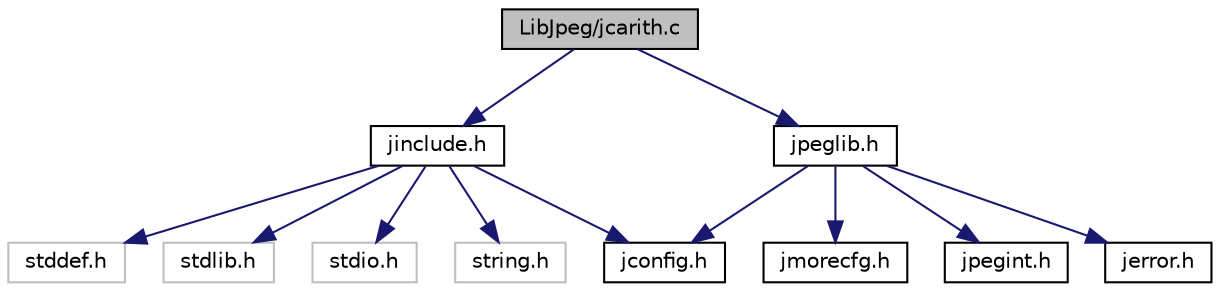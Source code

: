 digraph "LibJpeg/jcarith.c"
{
 // LATEX_PDF_SIZE
  bgcolor="transparent";
  edge [fontname="Helvetica",fontsize="10",labelfontname="Helvetica",labelfontsize="10"];
  node [fontname="Helvetica",fontsize="10",shape=record];
  Node0 [label="LibJpeg/jcarith.c",height=0.2,width=0.4,color="black", fillcolor="grey75", style="filled", fontcolor="black",tooltip=" "];
  Node0 -> Node1 [color="midnightblue",fontsize="10",style="solid",fontname="Helvetica"];
  Node1 [label="jinclude.h",height=0.2,width=0.4,color="black",URL="$jinclude_8h.html",tooltip=" "];
  Node1 -> Node2 [color="midnightblue",fontsize="10",style="solid",fontname="Helvetica"];
  Node2 [label="jconfig.h",height=0.2,width=0.4,color="black",URL="$jconfig_8h.html",tooltip=" "];
  Node1 -> Node3 [color="midnightblue",fontsize="10",style="solid",fontname="Helvetica"];
  Node3 [label="stddef.h",height=0.2,width=0.4,color="grey75",tooltip=" "];
  Node1 -> Node4 [color="midnightblue",fontsize="10",style="solid",fontname="Helvetica"];
  Node4 [label="stdlib.h",height=0.2,width=0.4,color="grey75",tooltip=" "];
  Node1 -> Node5 [color="midnightblue",fontsize="10",style="solid",fontname="Helvetica"];
  Node5 [label="stdio.h",height=0.2,width=0.4,color="grey75",tooltip=" "];
  Node1 -> Node6 [color="midnightblue",fontsize="10",style="solid",fontname="Helvetica"];
  Node6 [label="string.h",height=0.2,width=0.4,color="grey75",tooltip=" "];
  Node0 -> Node7 [color="midnightblue",fontsize="10",style="solid",fontname="Helvetica"];
  Node7 [label="jpeglib.h",height=0.2,width=0.4,color="black",URL="$jpeglib_8h.html",tooltip=" "];
  Node7 -> Node8 [color="midnightblue",fontsize="10",style="solid",fontname="Helvetica"];
  Node8 [label="jmorecfg.h",height=0.2,width=0.4,color="black",URL="$jmorecfg_8h.html",tooltip=" "];
  Node7 -> Node9 [color="midnightblue",fontsize="10",style="solid",fontname="Helvetica"];
  Node9 [label="jpegint.h",height=0.2,width=0.4,color="black",URL="$jpegint_8h.html",tooltip=" "];
  Node7 -> Node10 [color="midnightblue",fontsize="10",style="solid",fontname="Helvetica"];
  Node10 [label="jerror.h",height=0.2,width=0.4,color="black",URL="$jerror_8h.html",tooltip=" "];
  Node7 -> Node2 [color="midnightblue",fontsize="10",style="solid",fontname="Helvetica"];
}
